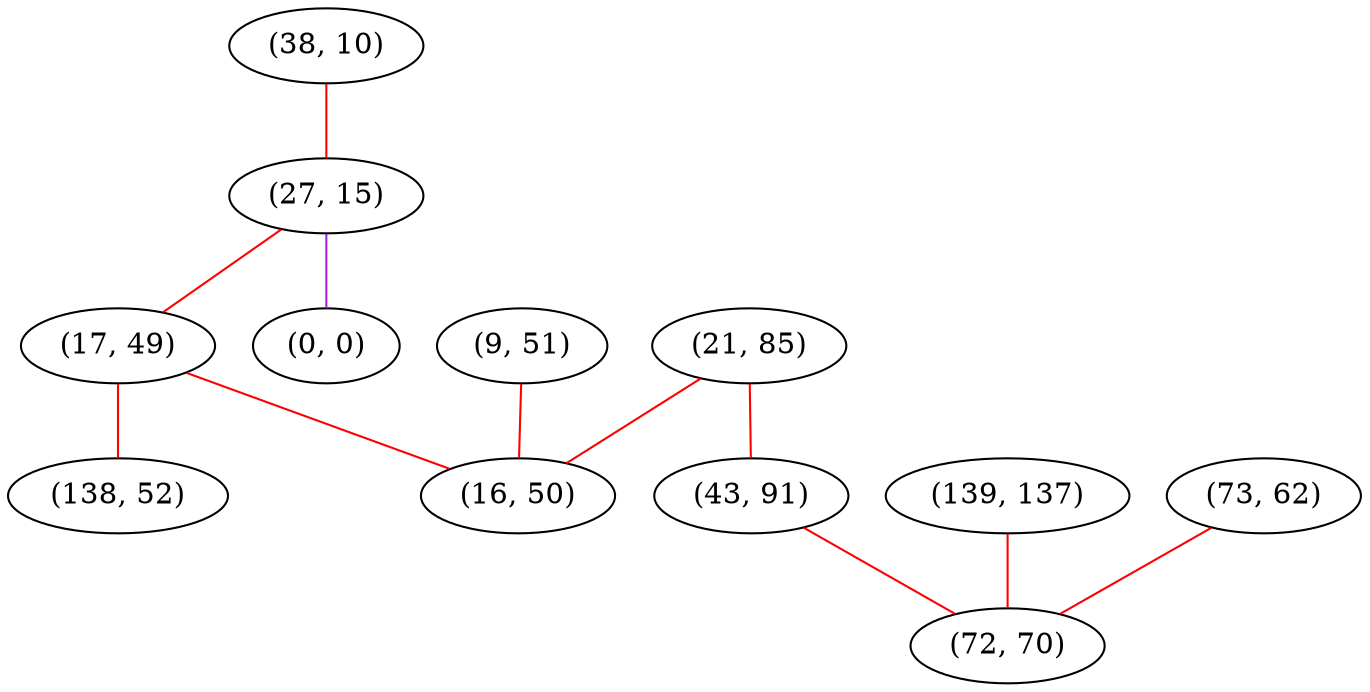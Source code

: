 graph "" {
"(38, 10)";
"(21, 85)";
"(27, 15)";
"(139, 137)";
"(17, 49)";
"(0, 0)";
"(73, 62)";
"(43, 91)";
"(72, 70)";
"(9, 51)";
"(16, 50)";
"(138, 52)";
"(38, 10)" -- "(27, 15)"  [color=red, key=0, weight=1];
"(21, 85)" -- "(16, 50)"  [color=red, key=0, weight=1];
"(21, 85)" -- "(43, 91)"  [color=red, key=0, weight=1];
"(27, 15)" -- "(17, 49)"  [color=red, key=0, weight=1];
"(27, 15)" -- "(0, 0)"  [color=purple, key=0, weight=4];
"(139, 137)" -- "(72, 70)"  [color=red, key=0, weight=1];
"(17, 49)" -- "(16, 50)"  [color=red, key=0, weight=1];
"(17, 49)" -- "(138, 52)"  [color=red, key=0, weight=1];
"(73, 62)" -- "(72, 70)"  [color=red, key=0, weight=1];
"(43, 91)" -- "(72, 70)"  [color=red, key=0, weight=1];
"(9, 51)" -- "(16, 50)"  [color=red, key=0, weight=1];
}
